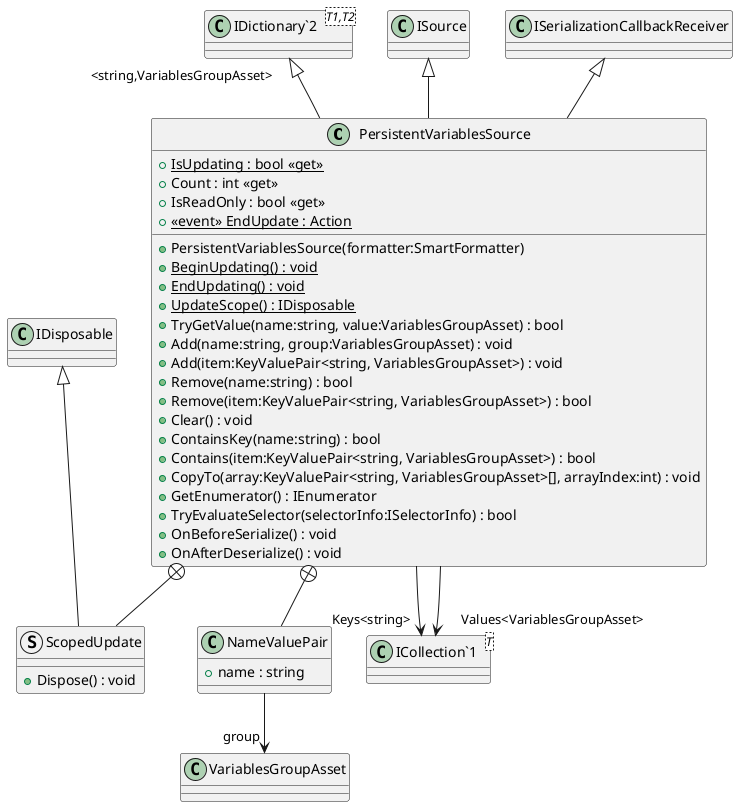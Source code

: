 @startuml
class PersistentVariablesSource {
    + {static} IsUpdating : bool <<get>>
    + Count : int <<get>>
    + IsReadOnly : bool <<get>>
    + {static}  <<event>> EndUpdate : Action 
    + PersistentVariablesSource(formatter:SmartFormatter)
    + {static} BeginUpdating() : void
    + {static} EndUpdating() : void
    + {static} UpdateScope() : IDisposable
    + TryGetValue(name:string, value:VariablesGroupAsset) : bool
    + Add(name:string, group:VariablesGroupAsset) : void
    + Add(item:KeyValuePair<string, VariablesGroupAsset>) : void
    + Remove(name:string) : bool
    + Remove(item:KeyValuePair<string, VariablesGroupAsset>) : bool
    + Clear() : void
    + ContainsKey(name:string) : bool
    + Contains(item:KeyValuePair<string, VariablesGroupAsset>) : bool
    + CopyTo(array:KeyValuePair<string, VariablesGroupAsset>[], arrayIndex:int) : void
    + GetEnumerator() : IEnumerator
    + TryEvaluateSelector(selectorInfo:ISelectorInfo) : bool
    + OnBeforeSerialize() : void
    + OnAfterDeserialize() : void
}
class "IDictionary`2"<T1,T2> {
}
class NameValuePair {
    + name : string
}
struct ScopedUpdate {
    + Dispose() : void
}
class "ICollection`1"<T> {
}
ISource <|-- PersistentVariablesSource
"IDictionary`2" "<string,VariablesGroupAsset>" <|-- PersistentVariablesSource
ISerializationCallbackReceiver <|-- PersistentVariablesSource
PersistentVariablesSource --> "Keys<string>" "ICollection`1"
PersistentVariablesSource --> "Values<VariablesGroupAsset>" "ICollection`1"
PersistentVariablesSource +-- NameValuePair
NameValuePair --> "group" VariablesGroupAsset
PersistentVariablesSource +-- ScopedUpdate
IDisposable <|-- ScopedUpdate
@enduml
